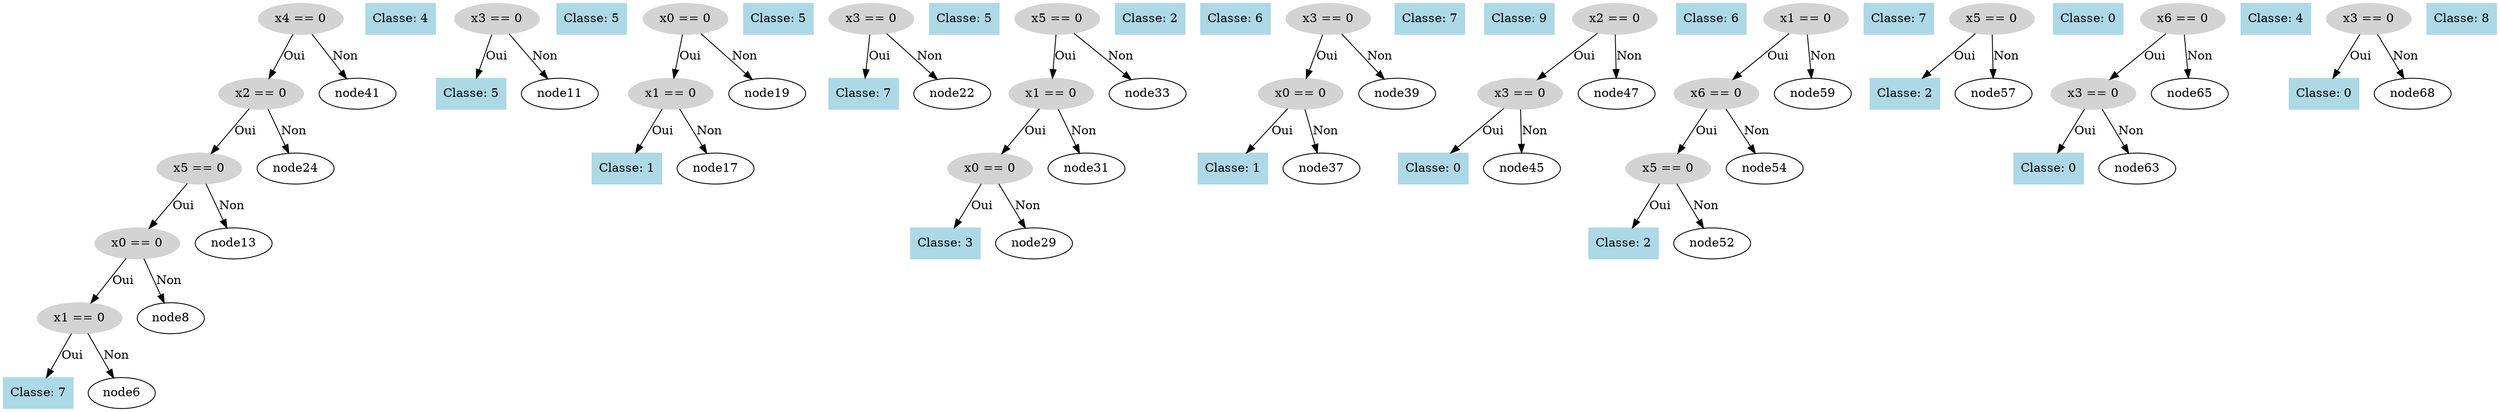 digraph DecisionTree {
  node0 [label="x4 == 0", shape=ellipse, style=filled, color=lightgray];
  node0 -> node1 [label="Oui"];
  node1 [label="x2 == 0", shape=ellipse, style=filled, color=lightgray];
  node1 -> node2 [label="Oui"];
  node2 [label="x5 == 0", shape=ellipse, style=filled, color=lightgray];
  node2 -> node3 [label="Oui"];
  node3 [label="x0 == 0", shape=ellipse, style=filled, color=lightgray];
  node3 -> node4 [label="Oui"];
  node4 [label="x1 == 0", shape=ellipse, style=filled, color=lightgray];
  node4 -> node5 [label="Oui"];
  node5 [label="Classe: 7", shape=box, style=filled, color=lightblue];
  node4 -> node6 [label="Non"];
  node7 [label="Classe: 4", shape=box, style=filled, color=lightblue];
  node3 -> node8 [label="Non"];
  node9 [label="x3 == 0", shape=ellipse, style=filled, color=lightgray];
  node9 -> node10 [label="Oui"];
  node10 [label="Classe: 5", shape=box, style=filled, color=lightblue];
  node9 -> node11 [label="Non"];
  node12 [label="Classe: 5", shape=box, style=filled, color=lightblue];
  node2 -> node13 [label="Non"];
  node14 [label="x0 == 0", shape=ellipse, style=filled, color=lightgray];
  node14 -> node15 [label="Oui"];
  node15 [label="x1 == 0", shape=ellipse, style=filled, color=lightgray];
  node15 -> node16 [label="Oui"];
  node16 [label="Classe: 1", shape=box, style=filled, color=lightblue];
  node15 -> node17 [label="Non"];
  node18 [label="Classe: 5", shape=box, style=filled, color=lightblue];
  node14 -> node19 [label="Non"];
  node20 [label="x3 == 0", shape=ellipse, style=filled, color=lightgray];
  node20 -> node21 [label="Oui"];
  node21 [label="Classe: 7", shape=box, style=filled, color=lightblue];
  node20 -> node22 [label="Non"];
  node23 [label="Classe: 5", shape=box, style=filled, color=lightblue];
  node1 -> node24 [label="Non"];
  node25 [label="x5 == 0", shape=ellipse, style=filled, color=lightgray];
  node25 -> node26 [label="Oui"];
  node26 [label="x1 == 0", shape=ellipse, style=filled, color=lightgray];
  node26 -> node27 [label="Oui"];
  node27 [label="x0 == 0", shape=ellipse, style=filled, color=lightgray];
  node27 -> node28 [label="Oui"];
  node28 [label="Classe: 3", shape=box, style=filled, color=lightblue];
  node27 -> node29 [label="Non"];
  node30 [label="Classe: 2", shape=box, style=filled, color=lightblue];
  node26 -> node31 [label="Non"];
  node32 [label="Classe: 6", shape=box, style=filled, color=lightblue];
  node25 -> node33 [label="Non"];
  node34 [label="x3 == 0", shape=ellipse, style=filled, color=lightgray];
  node34 -> node35 [label="Oui"];
  node35 [label="x0 == 0", shape=ellipse, style=filled, color=lightgray];
  node35 -> node36 [label="Oui"];
  node36 [label="Classe: 1", shape=box, style=filled, color=lightblue];
  node35 -> node37 [label="Non"];
  node38 [label="Classe: 7", shape=box, style=filled, color=lightblue];
  node34 -> node39 [label="Non"];
  node40 [label="Classe: 9", shape=box, style=filled, color=lightblue];
  node0 -> node41 [label="Non"];
  node42 [label="x2 == 0", shape=ellipse, style=filled, color=lightgray];
  node42 -> node43 [label="Oui"];
  node43 [label="x3 == 0", shape=ellipse, style=filled, color=lightgray];
  node43 -> node44 [label="Oui"];
  node44 [label="Classe: 0", shape=box, style=filled, color=lightblue];
  node43 -> node45 [label="Non"];
  node46 [label="Classe: 6", shape=box, style=filled, color=lightblue];
  node42 -> node47 [label="Non"];
  node48 [label="x1 == 0", shape=ellipse, style=filled, color=lightgray];
  node48 -> node49 [label="Oui"];
  node49 [label="x6 == 0", shape=ellipse, style=filled, color=lightgray];
  node49 -> node50 [label="Oui"];
  node50 [label="x5 == 0", shape=ellipse, style=filled, color=lightgray];
  node50 -> node51 [label="Oui"];
  node51 [label="Classe: 2", shape=box, style=filled, color=lightblue];
  node50 -> node52 [label="Non"];
  node53 [label="Classe: 7", shape=box, style=filled, color=lightblue];
  node49 -> node54 [label="Non"];
  node55 [label="x5 == 0", shape=ellipse, style=filled, color=lightgray];
  node55 -> node56 [label="Oui"];
  node56 [label="Classe: 2", shape=box, style=filled, color=lightblue];
  node55 -> node57 [label="Non"];
  node58 [label="Classe: 0", shape=box, style=filled, color=lightblue];
  node48 -> node59 [label="Non"];
  node60 [label="x6 == 0", shape=ellipse, style=filled, color=lightgray];
  node60 -> node61 [label="Oui"];
  node61 [label="x3 == 0", shape=ellipse, style=filled, color=lightgray];
  node61 -> node62 [label="Oui"];
  node62 [label="Classe: 0", shape=box, style=filled, color=lightblue];
  node61 -> node63 [label="Non"];
  node64 [label="Classe: 4", shape=box, style=filled, color=lightblue];
  node60 -> node65 [label="Non"];
  node66 [label="x3 == 0", shape=ellipse, style=filled, color=lightgray];
  node66 -> node67 [label="Oui"];
  node67 [label="Classe: 0", shape=box, style=filled, color=lightblue];
  node66 -> node68 [label="Non"];
  node69 [label="Classe: 8", shape=box, style=filled, color=lightblue];
}
